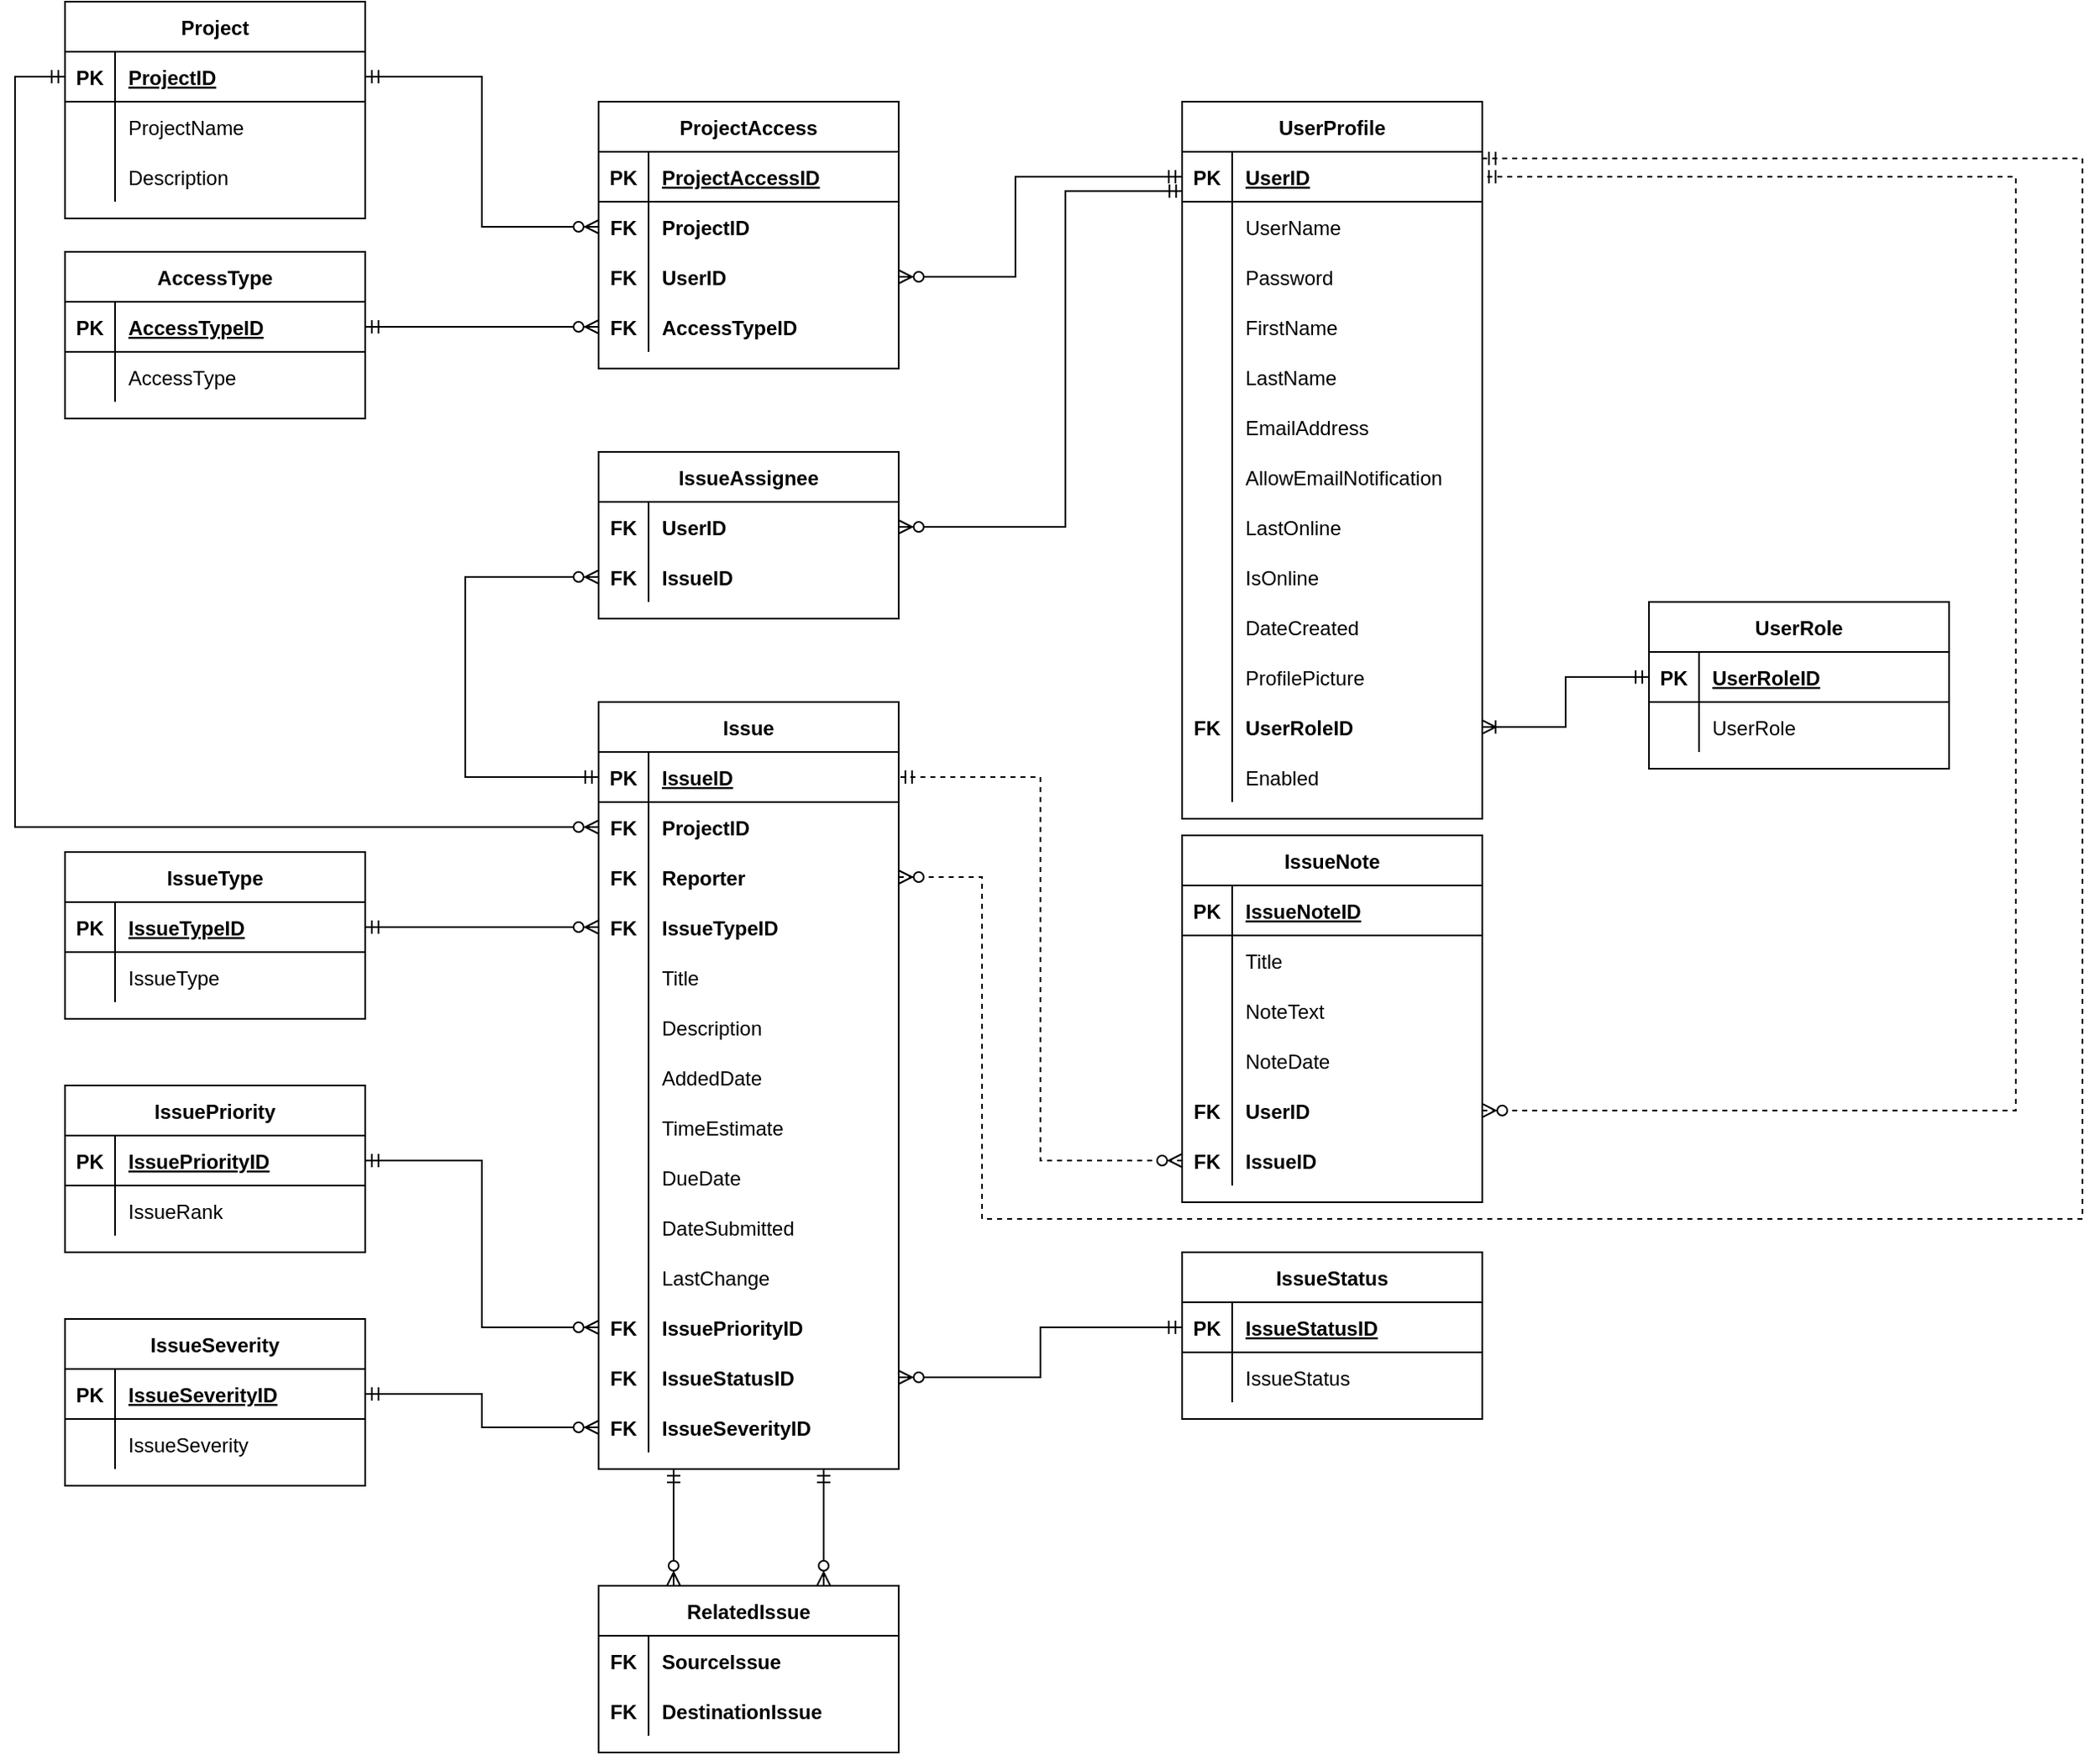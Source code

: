 <mxfile version="14.2.7" type="device"><diagram id="EEn7_UA5b_czd3U7n7TX" name="Page-1"><mxGraphModel dx="1287" dy="820" grid="1" gridSize="10" guides="1" tooltips="1" connect="1" arrows="1" fold="1" page="1" pageScale="1" pageWidth="827" pageHeight="1169" math="0" shadow="0"><root><mxCell id="0"/><mxCell id="1" parent="0"/><mxCell id="U8qrPTHyF1fJjjaUrVv9-1" value="Project" style="shape=table;startSize=30;container=1;collapsible=1;childLayout=tableLayout;fixedRows=1;rowLines=0;fontStyle=1;align=center;resizeLast=1;" parent="1" vertex="1"><mxGeometry x="-330" y="40" width="180" height="130" as="geometry"/></mxCell><mxCell id="U8qrPTHyF1fJjjaUrVv9-2" value="" style="shape=partialRectangle;collapsible=0;dropTarget=0;pointerEvents=0;fillColor=none;top=0;left=0;bottom=1;right=0;points=[[0,0.5],[1,0.5]];portConstraint=eastwest;" parent="U8qrPTHyF1fJjjaUrVv9-1" vertex="1"><mxGeometry y="30" width="180" height="30" as="geometry"/></mxCell><mxCell id="U8qrPTHyF1fJjjaUrVv9-3" value="PK" style="shape=partialRectangle;connectable=0;fillColor=none;top=0;left=0;bottom=0;right=0;fontStyle=1;overflow=hidden;" parent="U8qrPTHyF1fJjjaUrVv9-2" vertex="1"><mxGeometry width="30" height="30" as="geometry"/></mxCell><mxCell id="U8qrPTHyF1fJjjaUrVv9-4" value="ProjectID" style="shape=partialRectangle;connectable=0;fillColor=none;top=0;left=0;bottom=0;right=0;align=left;spacingLeft=6;fontStyle=5;overflow=hidden;" parent="U8qrPTHyF1fJjjaUrVv9-2" vertex="1"><mxGeometry x="30" width="150" height="30" as="geometry"/></mxCell><mxCell id="U8qrPTHyF1fJjjaUrVv9-5" value="" style="shape=partialRectangle;collapsible=0;dropTarget=0;pointerEvents=0;fillColor=none;top=0;left=0;bottom=0;right=0;points=[[0,0.5],[1,0.5]];portConstraint=eastwest;" parent="U8qrPTHyF1fJjjaUrVv9-1" vertex="1"><mxGeometry y="60" width="180" height="30" as="geometry"/></mxCell><mxCell id="U8qrPTHyF1fJjjaUrVv9-6" value="" style="shape=partialRectangle;connectable=0;fillColor=none;top=0;left=0;bottom=0;right=0;editable=1;overflow=hidden;" parent="U8qrPTHyF1fJjjaUrVv9-5" vertex="1"><mxGeometry width="30" height="30" as="geometry"/></mxCell><mxCell id="U8qrPTHyF1fJjjaUrVv9-7" value="ProjectName" style="shape=partialRectangle;connectable=0;fillColor=none;top=0;left=0;bottom=0;right=0;align=left;spacingLeft=6;overflow=hidden;" parent="U8qrPTHyF1fJjjaUrVv9-5" vertex="1"><mxGeometry x="30" width="150" height="30" as="geometry"/></mxCell><mxCell id="U8qrPTHyF1fJjjaUrVv9-8" value="" style="shape=partialRectangle;collapsible=0;dropTarget=0;pointerEvents=0;fillColor=none;top=0;left=0;bottom=0;right=0;points=[[0,0.5],[1,0.5]];portConstraint=eastwest;" parent="U8qrPTHyF1fJjjaUrVv9-1" vertex="1"><mxGeometry y="90" width="180" height="30" as="geometry"/></mxCell><mxCell id="U8qrPTHyF1fJjjaUrVv9-9" value="" style="shape=partialRectangle;connectable=0;fillColor=none;top=0;left=0;bottom=0;right=0;editable=1;overflow=hidden;" parent="U8qrPTHyF1fJjjaUrVv9-8" vertex="1"><mxGeometry width="30" height="30" as="geometry"/></mxCell><mxCell id="U8qrPTHyF1fJjjaUrVv9-10" value="Description" style="shape=partialRectangle;connectable=0;fillColor=none;top=0;left=0;bottom=0;right=0;align=left;spacingLeft=6;overflow=hidden;" parent="U8qrPTHyF1fJjjaUrVv9-8" vertex="1"><mxGeometry x="30" width="150" height="30" as="geometry"/></mxCell><mxCell id="U8qrPTHyF1fJjjaUrVv9-31" value="ProjectAccess" style="shape=table;startSize=30;container=1;collapsible=1;childLayout=tableLayout;fixedRows=1;rowLines=0;fontStyle=1;align=center;resizeLast=1;" parent="1" vertex="1"><mxGeometry x="-10" y="100" width="180" height="160" as="geometry"/></mxCell><mxCell id="U8qrPTHyF1fJjjaUrVv9-32" value="" style="shape=partialRectangle;collapsible=0;dropTarget=0;pointerEvents=0;fillColor=none;top=0;left=0;bottom=1;right=0;points=[[0,0.5],[1,0.5]];portConstraint=eastwest;" parent="U8qrPTHyF1fJjjaUrVv9-31" vertex="1"><mxGeometry y="30" width="180" height="30" as="geometry"/></mxCell><mxCell id="U8qrPTHyF1fJjjaUrVv9-33" value="PK" style="shape=partialRectangle;connectable=0;fillColor=none;top=0;left=0;bottom=0;right=0;fontStyle=1;overflow=hidden;" parent="U8qrPTHyF1fJjjaUrVv9-32" vertex="1"><mxGeometry width="30" height="30" as="geometry"/></mxCell><mxCell id="U8qrPTHyF1fJjjaUrVv9-34" value="ProjectAccessID" style="shape=partialRectangle;connectable=0;fillColor=none;top=0;left=0;bottom=0;right=0;align=left;spacingLeft=6;fontStyle=5;overflow=hidden;" parent="U8qrPTHyF1fJjjaUrVv9-32" vertex="1"><mxGeometry x="30" width="150" height="30" as="geometry"/></mxCell><mxCell id="U8qrPTHyF1fJjjaUrVv9-35" value="" style="shape=partialRectangle;collapsible=0;dropTarget=0;pointerEvents=0;fillColor=none;top=0;left=0;bottom=0;right=0;points=[[0,0.5],[1,0.5]];portConstraint=eastwest;" parent="U8qrPTHyF1fJjjaUrVv9-31" vertex="1"><mxGeometry y="60" width="180" height="30" as="geometry"/></mxCell><mxCell id="U8qrPTHyF1fJjjaUrVv9-36" value="FK" style="shape=partialRectangle;connectable=0;fillColor=none;top=0;left=0;bottom=0;right=0;editable=1;overflow=hidden;fontStyle=1" parent="U8qrPTHyF1fJjjaUrVv9-35" vertex="1"><mxGeometry width="30" height="30" as="geometry"/></mxCell><mxCell id="U8qrPTHyF1fJjjaUrVv9-37" value="ProjectID" style="shape=partialRectangle;connectable=0;fillColor=none;top=0;left=0;bottom=0;right=0;align=left;spacingLeft=6;overflow=hidden;fontStyle=1" parent="U8qrPTHyF1fJjjaUrVv9-35" vertex="1"><mxGeometry x="30" width="150" height="30" as="geometry"/></mxCell><mxCell id="U8qrPTHyF1fJjjaUrVv9-38" value="" style="shape=partialRectangle;collapsible=0;dropTarget=0;pointerEvents=0;fillColor=none;top=0;left=0;bottom=0;right=0;points=[[0,0.5],[1,0.5]];portConstraint=eastwest;" parent="U8qrPTHyF1fJjjaUrVv9-31" vertex="1"><mxGeometry y="90" width="180" height="30" as="geometry"/></mxCell><mxCell id="U8qrPTHyF1fJjjaUrVv9-39" value="FK" style="shape=partialRectangle;connectable=0;fillColor=none;top=0;left=0;bottom=0;right=0;editable=1;overflow=hidden;fontStyle=1" parent="U8qrPTHyF1fJjjaUrVv9-38" vertex="1"><mxGeometry width="30" height="30" as="geometry"/></mxCell><mxCell id="U8qrPTHyF1fJjjaUrVv9-40" value="UserID" style="shape=partialRectangle;connectable=0;fillColor=none;top=0;left=0;bottom=0;right=0;align=left;spacingLeft=6;overflow=hidden;fontStyle=1" parent="U8qrPTHyF1fJjjaUrVv9-38" vertex="1"><mxGeometry x="30" width="150" height="30" as="geometry"/></mxCell><mxCell id="OHiaVpku4xXdTDNq6cMT-23" value="" style="shape=partialRectangle;collapsible=0;dropTarget=0;pointerEvents=0;fillColor=none;top=0;left=0;bottom=0;right=0;points=[[0,0.5],[1,0.5]];portConstraint=eastwest;" vertex="1" parent="U8qrPTHyF1fJjjaUrVv9-31"><mxGeometry y="120" width="180" height="30" as="geometry"/></mxCell><mxCell id="OHiaVpku4xXdTDNq6cMT-24" value="FK" style="shape=partialRectangle;connectable=0;fillColor=none;top=0;left=0;bottom=0;right=0;editable=1;overflow=hidden;fontStyle=1" vertex="1" parent="OHiaVpku4xXdTDNq6cMT-23"><mxGeometry width="30" height="30" as="geometry"/></mxCell><mxCell id="OHiaVpku4xXdTDNq6cMT-25" value="AccessTypeID" style="shape=partialRectangle;connectable=0;fillColor=none;top=0;left=0;bottom=0;right=0;align=left;spacingLeft=6;overflow=hidden;fontStyle=1" vertex="1" parent="OHiaVpku4xXdTDNq6cMT-23"><mxGeometry x="30" width="150" height="30" as="geometry"/></mxCell><mxCell id="U8qrPTHyF1fJjjaUrVv9-58" value="UserProfile" style="shape=table;startSize=30;container=1;collapsible=1;childLayout=tableLayout;fixedRows=1;rowLines=0;fontStyle=1;align=center;resizeLast=1;" parent="1" vertex="1"><mxGeometry x="340" y="100" width="180" height="430" as="geometry"><mxRectangle x="340" y="70" width="60" height="30" as="alternateBounds"/></mxGeometry></mxCell><mxCell id="U8qrPTHyF1fJjjaUrVv9-59" value="" style="shape=partialRectangle;collapsible=0;dropTarget=0;pointerEvents=0;fillColor=none;top=0;left=0;bottom=1;right=0;points=[[0,0.5],[1,0.5]];portConstraint=eastwest;" parent="U8qrPTHyF1fJjjaUrVv9-58" vertex="1"><mxGeometry y="30" width="180" height="30" as="geometry"/></mxCell><mxCell id="U8qrPTHyF1fJjjaUrVv9-60" value="PK" style="shape=partialRectangle;connectable=0;fillColor=none;top=0;left=0;bottom=0;right=0;fontStyle=1;overflow=hidden;" parent="U8qrPTHyF1fJjjaUrVv9-59" vertex="1"><mxGeometry width="30" height="30" as="geometry"/></mxCell><mxCell id="U8qrPTHyF1fJjjaUrVv9-61" value="UserID" style="shape=partialRectangle;connectable=0;fillColor=none;top=0;left=0;bottom=0;right=0;align=left;spacingLeft=6;fontStyle=5;overflow=hidden;" parent="U8qrPTHyF1fJjjaUrVv9-59" vertex="1"><mxGeometry x="30" width="150" height="30" as="geometry"/></mxCell><mxCell id="U8qrPTHyF1fJjjaUrVv9-62" value="" style="shape=partialRectangle;collapsible=0;dropTarget=0;pointerEvents=0;fillColor=none;top=0;left=0;bottom=0;right=0;points=[[0,0.5],[1,0.5]];portConstraint=eastwest;" parent="U8qrPTHyF1fJjjaUrVv9-58" vertex="1"><mxGeometry y="60" width="180" height="30" as="geometry"/></mxCell><mxCell id="U8qrPTHyF1fJjjaUrVv9-63" value="" style="shape=partialRectangle;connectable=0;fillColor=none;top=0;left=0;bottom=0;right=0;editable=1;overflow=hidden;" parent="U8qrPTHyF1fJjjaUrVv9-62" vertex="1"><mxGeometry width="30" height="30" as="geometry"/></mxCell><mxCell id="U8qrPTHyF1fJjjaUrVv9-64" value="UserName" style="shape=partialRectangle;connectable=0;fillColor=none;top=0;left=0;bottom=0;right=0;align=left;spacingLeft=6;overflow=hidden;" parent="U8qrPTHyF1fJjjaUrVv9-62" vertex="1"><mxGeometry x="30" width="150" height="30" as="geometry"/></mxCell><mxCell id="U8qrPTHyF1fJjjaUrVv9-68" value="" style="shape=partialRectangle;collapsible=0;dropTarget=0;pointerEvents=0;fillColor=none;top=0;left=0;bottom=0;right=0;points=[[0,0.5],[1,0.5]];portConstraint=eastwest;" parent="U8qrPTHyF1fJjjaUrVv9-58" vertex="1"><mxGeometry y="90" width="180" height="30" as="geometry"/></mxCell><mxCell id="U8qrPTHyF1fJjjaUrVv9-69" value="" style="shape=partialRectangle;connectable=0;fillColor=none;top=0;left=0;bottom=0;right=0;editable=1;overflow=hidden;" parent="U8qrPTHyF1fJjjaUrVv9-68" vertex="1"><mxGeometry width="30" height="30" as="geometry"/></mxCell><mxCell id="U8qrPTHyF1fJjjaUrVv9-70" value="Password" style="shape=partialRectangle;connectable=0;fillColor=none;top=0;left=0;bottom=0;right=0;align=left;spacingLeft=6;overflow=hidden;" parent="U8qrPTHyF1fJjjaUrVv9-68" vertex="1"><mxGeometry x="30" width="150" height="30" as="geometry"/></mxCell><mxCell id="U8qrPTHyF1fJjjaUrVv9-65" value="" style="shape=partialRectangle;collapsible=0;dropTarget=0;pointerEvents=0;fillColor=none;top=0;left=0;bottom=0;right=0;points=[[0,0.5],[1,0.5]];portConstraint=eastwest;" parent="U8qrPTHyF1fJjjaUrVv9-58" vertex="1"><mxGeometry y="120" width="180" height="30" as="geometry"/></mxCell><mxCell id="U8qrPTHyF1fJjjaUrVv9-66" value="" style="shape=partialRectangle;connectable=0;fillColor=none;top=0;left=0;bottom=0;right=0;editable=1;overflow=hidden;" parent="U8qrPTHyF1fJjjaUrVv9-65" vertex="1"><mxGeometry width="30" height="30" as="geometry"/></mxCell><mxCell id="U8qrPTHyF1fJjjaUrVv9-67" value="FirstName" style="shape=partialRectangle;connectable=0;fillColor=none;top=0;left=0;bottom=0;right=0;align=left;spacingLeft=6;overflow=hidden;" parent="U8qrPTHyF1fJjjaUrVv9-65" vertex="1"><mxGeometry x="30" width="150" height="30" as="geometry"/></mxCell><mxCell id="U8qrPTHyF1fJjjaUrVv9-85" value="" style="shape=partialRectangle;collapsible=0;dropTarget=0;pointerEvents=0;fillColor=none;top=0;left=0;bottom=0;right=0;points=[[0,0.5],[1,0.5]];portConstraint=eastwest;" parent="U8qrPTHyF1fJjjaUrVv9-58" vertex="1"><mxGeometry y="150" width="180" height="30" as="geometry"/></mxCell><mxCell id="U8qrPTHyF1fJjjaUrVv9-86" value="" style="shape=partialRectangle;connectable=0;fillColor=none;top=0;left=0;bottom=0;right=0;editable=1;overflow=hidden;" parent="U8qrPTHyF1fJjjaUrVv9-85" vertex="1"><mxGeometry width="30" height="30" as="geometry"/></mxCell><mxCell id="U8qrPTHyF1fJjjaUrVv9-87" value="LastName" style="shape=partialRectangle;connectable=0;fillColor=none;top=0;left=0;bottom=0;right=0;align=left;spacingLeft=6;overflow=hidden;" parent="U8qrPTHyF1fJjjaUrVv9-85" vertex="1"><mxGeometry x="30" width="150" height="30" as="geometry"/></mxCell><mxCell id="U8qrPTHyF1fJjjaUrVv9-88" value="" style="shape=partialRectangle;collapsible=0;dropTarget=0;pointerEvents=0;fillColor=none;top=0;left=0;bottom=0;right=0;points=[[0,0.5],[1,0.5]];portConstraint=eastwest;" parent="U8qrPTHyF1fJjjaUrVv9-58" vertex="1"><mxGeometry y="180" width="180" height="30" as="geometry"/></mxCell><mxCell id="U8qrPTHyF1fJjjaUrVv9-89" value="" style="shape=partialRectangle;connectable=0;fillColor=none;top=0;left=0;bottom=0;right=0;editable=1;overflow=hidden;" parent="U8qrPTHyF1fJjjaUrVv9-88" vertex="1"><mxGeometry width="30" height="30" as="geometry"/></mxCell><mxCell id="U8qrPTHyF1fJjjaUrVv9-90" value="EmailAddress" style="shape=partialRectangle;connectable=0;fillColor=none;top=0;left=0;bottom=0;right=0;align=left;spacingLeft=6;overflow=hidden;" parent="U8qrPTHyF1fJjjaUrVv9-88" vertex="1"><mxGeometry x="30" width="150" height="30" as="geometry"/></mxCell><mxCell id="U8qrPTHyF1fJjjaUrVv9-91" value="" style="shape=partialRectangle;collapsible=0;dropTarget=0;pointerEvents=0;fillColor=none;top=0;left=0;bottom=0;right=0;points=[[0,0.5],[1,0.5]];portConstraint=eastwest;" parent="U8qrPTHyF1fJjjaUrVv9-58" vertex="1"><mxGeometry y="210" width="180" height="30" as="geometry"/></mxCell><mxCell id="U8qrPTHyF1fJjjaUrVv9-92" value="" style="shape=partialRectangle;connectable=0;fillColor=none;top=0;left=0;bottom=0;right=0;editable=1;overflow=hidden;" parent="U8qrPTHyF1fJjjaUrVv9-91" vertex="1"><mxGeometry width="30" height="30" as="geometry"/></mxCell><mxCell id="U8qrPTHyF1fJjjaUrVv9-93" value="AllowEmailNotification" style="shape=partialRectangle;connectable=0;fillColor=none;top=0;left=0;bottom=0;right=0;align=left;spacingLeft=6;overflow=hidden;" parent="U8qrPTHyF1fJjjaUrVv9-91" vertex="1"><mxGeometry x="30" width="150" height="30" as="geometry"/></mxCell><mxCell id="U8qrPTHyF1fJjjaUrVv9-94" value="" style="shape=partialRectangle;collapsible=0;dropTarget=0;pointerEvents=0;fillColor=none;top=0;left=0;bottom=0;right=0;points=[[0,0.5],[1,0.5]];portConstraint=eastwest;" parent="U8qrPTHyF1fJjjaUrVv9-58" vertex="1"><mxGeometry y="240" width="180" height="30" as="geometry"/></mxCell><mxCell id="U8qrPTHyF1fJjjaUrVv9-95" value="" style="shape=partialRectangle;connectable=0;fillColor=none;top=0;left=0;bottom=0;right=0;editable=1;overflow=hidden;" parent="U8qrPTHyF1fJjjaUrVv9-94" vertex="1"><mxGeometry width="30" height="30" as="geometry"/></mxCell><mxCell id="U8qrPTHyF1fJjjaUrVv9-96" value="LastOnline" style="shape=partialRectangle;connectable=0;fillColor=none;top=0;left=0;bottom=0;right=0;align=left;spacingLeft=6;overflow=hidden;" parent="U8qrPTHyF1fJjjaUrVv9-94" vertex="1"><mxGeometry x="30" width="150" height="30" as="geometry"/></mxCell><mxCell id="OHiaVpku4xXdTDNq6cMT-4" value="" style="shape=partialRectangle;collapsible=0;dropTarget=0;pointerEvents=0;fillColor=none;top=0;left=0;bottom=0;right=0;points=[[0,0.5],[1,0.5]];portConstraint=eastwest;" vertex="1" parent="U8qrPTHyF1fJjjaUrVv9-58"><mxGeometry y="270" width="180" height="30" as="geometry"/></mxCell><mxCell id="OHiaVpku4xXdTDNq6cMT-5" value="" style="shape=partialRectangle;connectable=0;fillColor=none;top=0;left=0;bottom=0;right=0;editable=1;overflow=hidden;" vertex="1" parent="OHiaVpku4xXdTDNq6cMT-4"><mxGeometry width="30" height="30" as="geometry"/></mxCell><mxCell id="OHiaVpku4xXdTDNq6cMT-6" value="IsOnline" style="shape=partialRectangle;connectable=0;fillColor=none;top=0;left=0;bottom=0;right=0;align=left;spacingLeft=6;overflow=hidden;" vertex="1" parent="OHiaVpku4xXdTDNq6cMT-4"><mxGeometry x="30" width="150" height="30" as="geometry"/></mxCell><mxCell id="U8qrPTHyF1fJjjaUrVv9-97" value="" style="shape=partialRectangle;collapsible=0;dropTarget=0;pointerEvents=0;fillColor=none;top=0;left=0;bottom=0;right=0;points=[[0,0.5],[1,0.5]];portConstraint=eastwest;" parent="U8qrPTHyF1fJjjaUrVv9-58" vertex="1"><mxGeometry y="300" width="180" height="30" as="geometry"/></mxCell><mxCell id="U8qrPTHyF1fJjjaUrVv9-98" value="" style="shape=partialRectangle;connectable=0;fillColor=none;top=0;left=0;bottom=0;right=0;editable=1;overflow=hidden;" parent="U8qrPTHyF1fJjjaUrVv9-97" vertex="1"><mxGeometry width="30" height="30" as="geometry"/></mxCell><mxCell id="U8qrPTHyF1fJjjaUrVv9-99" value="DateCreated" style="shape=partialRectangle;connectable=0;fillColor=none;top=0;left=0;bottom=0;right=0;align=left;spacingLeft=6;overflow=hidden;" parent="U8qrPTHyF1fJjjaUrVv9-97" vertex="1"><mxGeometry x="30" width="150" height="30" as="geometry"/></mxCell><mxCell id="U8qrPTHyF1fJjjaUrVv9-466" value="" style="shape=partialRectangle;collapsible=0;dropTarget=0;pointerEvents=0;fillColor=none;top=0;left=0;bottom=0;right=0;points=[[0,0.5],[1,0.5]];portConstraint=eastwest;" parent="U8qrPTHyF1fJjjaUrVv9-58" vertex="1"><mxGeometry y="330" width="180" height="30" as="geometry"/></mxCell><mxCell id="U8qrPTHyF1fJjjaUrVv9-467" value="" style="shape=partialRectangle;connectable=0;fillColor=none;top=0;left=0;bottom=0;right=0;editable=1;overflow=hidden;" parent="U8qrPTHyF1fJjjaUrVv9-466" vertex="1"><mxGeometry width="30" height="30" as="geometry"/></mxCell><mxCell id="U8qrPTHyF1fJjjaUrVv9-468" value="ProfilePicture" style="shape=partialRectangle;connectable=0;fillColor=none;top=0;left=0;bottom=0;right=0;align=left;spacingLeft=6;overflow=hidden;" parent="U8qrPTHyF1fJjjaUrVv9-466" vertex="1"><mxGeometry x="30" width="150" height="30" as="geometry"/></mxCell><mxCell id="U8qrPTHyF1fJjjaUrVv9-232" value="" style="shape=partialRectangle;collapsible=0;dropTarget=0;pointerEvents=0;fillColor=none;top=0;left=0;bottom=0;right=0;points=[[0,0.5],[1,0.5]];portConstraint=eastwest;" parent="U8qrPTHyF1fJjjaUrVv9-58" vertex="1"><mxGeometry y="360" width="180" height="30" as="geometry"/></mxCell><mxCell id="U8qrPTHyF1fJjjaUrVv9-233" value="FK" style="shape=partialRectangle;connectable=0;fillColor=none;top=0;left=0;bottom=0;right=0;editable=1;overflow=hidden;fontStyle=1" parent="U8qrPTHyF1fJjjaUrVv9-232" vertex="1"><mxGeometry width="30" height="30" as="geometry"/></mxCell><mxCell id="U8qrPTHyF1fJjjaUrVv9-234" value="UserRoleID" style="shape=partialRectangle;connectable=0;fillColor=none;top=0;left=0;bottom=0;right=0;align=left;spacingLeft=6;overflow=hidden;fontStyle=1" parent="U8qrPTHyF1fJjjaUrVv9-232" vertex="1"><mxGeometry x="30" width="150" height="30" as="geometry"/></mxCell><mxCell id="U8qrPTHyF1fJjjaUrVv9-284" value="" style="shape=partialRectangle;collapsible=0;dropTarget=0;pointerEvents=0;fillColor=none;top=0;left=0;bottom=0;right=0;points=[[0,0.5],[1,0.5]];portConstraint=eastwest;" parent="U8qrPTHyF1fJjjaUrVv9-58" vertex="1"><mxGeometry y="390" width="180" height="30" as="geometry"/></mxCell><mxCell id="U8qrPTHyF1fJjjaUrVv9-285" value="" style="shape=partialRectangle;connectable=0;fillColor=none;top=0;left=0;bottom=0;right=0;editable=1;overflow=hidden;fontStyle=0" parent="U8qrPTHyF1fJjjaUrVv9-284" vertex="1"><mxGeometry width="30" height="30" as="geometry"/></mxCell><mxCell id="U8qrPTHyF1fJjjaUrVv9-286" value="Enabled" style="shape=partialRectangle;connectable=0;fillColor=none;top=0;left=0;bottom=0;right=0;align=left;spacingLeft=6;overflow=hidden;fontStyle=0" parent="U8qrPTHyF1fJjjaUrVv9-284" vertex="1"><mxGeometry x="30" width="150" height="30" as="geometry"/></mxCell><mxCell id="U8qrPTHyF1fJjjaUrVv9-100" value="IssueNote" style="shape=table;startSize=30;container=1;collapsible=1;childLayout=tableLayout;fixedRows=1;rowLines=0;fontStyle=1;align=center;resizeLast=1;" parent="1" vertex="1"><mxGeometry x="340" y="540" width="180" height="220" as="geometry"/></mxCell><mxCell id="U8qrPTHyF1fJjjaUrVv9-101" value="" style="shape=partialRectangle;collapsible=0;dropTarget=0;pointerEvents=0;fillColor=none;top=0;left=0;bottom=1;right=0;points=[[0,0.5],[1,0.5]];portConstraint=eastwest;" parent="U8qrPTHyF1fJjjaUrVv9-100" vertex="1"><mxGeometry y="30" width="180" height="30" as="geometry"/></mxCell><mxCell id="U8qrPTHyF1fJjjaUrVv9-102" value="PK" style="shape=partialRectangle;connectable=0;fillColor=none;top=0;left=0;bottom=0;right=0;fontStyle=1;overflow=hidden;" parent="U8qrPTHyF1fJjjaUrVv9-101" vertex="1"><mxGeometry width="30" height="30" as="geometry"/></mxCell><mxCell id="U8qrPTHyF1fJjjaUrVv9-103" value="IssueNoteID" style="shape=partialRectangle;connectable=0;fillColor=none;top=0;left=0;bottom=0;right=0;align=left;spacingLeft=6;fontStyle=5;overflow=hidden;" parent="U8qrPTHyF1fJjjaUrVv9-101" vertex="1"><mxGeometry x="30" width="150" height="30" as="geometry"/></mxCell><mxCell id="U8qrPTHyF1fJjjaUrVv9-104" value="" style="shape=partialRectangle;collapsible=0;dropTarget=0;pointerEvents=0;fillColor=none;top=0;left=0;bottom=0;right=0;points=[[0,0.5],[1,0.5]];portConstraint=eastwest;" parent="U8qrPTHyF1fJjjaUrVv9-100" vertex="1"><mxGeometry y="60" width="180" height="30" as="geometry"/></mxCell><mxCell id="U8qrPTHyF1fJjjaUrVv9-105" value="" style="shape=partialRectangle;connectable=0;fillColor=none;top=0;left=0;bottom=0;right=0;editable=1;overflow=hidden;" parent="U8qrPTHyF1fJjjaUrVv9-104" vertex="1"><mxGeometry width="30" height="30" as="geometry"/></mxCell><mxCell id="U8qrPTHyF1fJjjaUrVv9-106" value="Title" style="shape=partialRectangle;connectable=0;fillColor=none;top=0;left=0;bottom=0;right=0;align=left;spacingLeft=6;overflow=hidden;" parent="U8qrPTHyF1fJjjaUrVv9-104" vertex="1"><mxGeometry x="30" width="150" height="30" as="geometry"/></mxCell><mxCell id="U8qrPTHyF1fJjjaUrVv9-431" value="" style="shape=partialRectangle;collapsible=0;dropTarget=0;pointerEvents=0;fillColor=none;top=0;left=0;bottom=0;right=0;points=[[0,0.5],[1,0.5]];portConstraint=eastwest;" parent="U8qrPTHyF1fJjjaUrVv9-100" vertex="1"><mxGeometry y="90" width="180" height="30" as="geometry"/></mxCell><mxCell id="U8qrPTHyF1fJjjaUrVv9-432" value="" style="shape=partialRectangle;connectable=0;fillColor=none;top=0;left=0;bottom=0;right=0;editable=1;overflow=hidden;" parent="U8qrPTHyF1fJjjaUrVv9-431" vertex="1"><mxGeometry width="30" height="30" as="geometry"/></mxCell><mxCell id="U8qrPTHyF1fJjjaUrVv9-433" value="NoteText" style="shape=partialRectangle;connectable=0;fillColor=none;top=0;left=0;bottom=0;right=0;align=left;spacingLeft=6;overflow=hidden;" parent="U8qrPTHyF1fJjjaUrVv9-431" vertex="1"><mxGeometry x="30" width="150" height="30" as="geometry"/></mxCell><mxCell id="U8qrPTHyF1fJjjaUrVv9-107" value="" style="shape=partialRectangle;collapsible=0;dropTarget=0;pointerEvents=0;fillColor=none;top=0;left=0;bottom=0;right=0;points=[[0,0.5],[1,0.5]];portConstraint=eastwest;" parent="U8qrPTHyF1fJjjaUrVv9-100" vertex="1"><mxGeometry y="120" width="180" height="30" as="geometry"/></mxCell><mxCell id="U8qrPTHyF1fJjjaUrVv9-108" value="" style="shape=partialRectangle;connectable=0;fillColor=none;top=0;left=0;bottom=0;right=0;editable=1;overflow=hidden;" parent="U8qrPTHyF1fJjjaUrVv9-107" vertex="1"><mxGeometry width="30" height="30" as="geometry"/></mxCell><mxCell id="U8qrPTHyF1fJjjaUrVv9-109" value="NoteDate" style="shape=partialRectangle;connectable=0;fillColor=none;top=0;left=0;bottom=0;right=0;align=left;spacingLeft=6;overflow=hidden;" parent="U8qrPTHyF1fJjjaUrVv9-107" vertex="1"><mxGeometry x="30" width="150" height="30" as="geometry"/></mxCell><mxCell id="U8qrPTHyF1fJjjaUrVv9-110" value="" style="shape=partialRectangle;collapsible=0;dropTarget=0;pointerEvents=0;fillColor=none;top=0;left=0;bottom=0;right=0;points=[[0,0.5],[1,0.5]];portConstraint=eastwest;" parent="U8qrPTHyF1fJjjaUrVv9-100" vertex="1"><mxGeometry y="150" width="180" height="30" as="geometry"/></mxCell><mxCell id="U8qrPTHyF1fJjjaUrVv9-111" value="FK" style="shape=partialRectangle;connectable=0;fillColor=none;top=0;left=0;bottom=0;right=0;editable=1;overflow=hidden;fontStyle=1" parent="U8qrPTHyF1fJjjaUrVv9-110" vertex="1"><mxGeometry width="30" height="30" as="geometry"/></mxCell><mxCell id="U8qrPTHyF1fJjjaUrVv9-112" value="UserID" style="shape=partialRectangle;connectable=0;fillColor=none;top=0;left=0;bottom=0;right=0;align=left;spacingLeft=6;overflow=hidden;fontStyle=1" parent="U8qrPTHyF1fJjjaUrVv9-110" vertex="1"><mxGeometry x="30" width="150" height="30" as="geometry"/></mxCell><mxCell id="U8qrPTHyF1fJjjaUrVv9-113" value="" style="shape=partialRectangle;collapsible=0;dropTarget=0;pointerEvents=0;fillColor=none;top=0;left=0;bottom=0;right=0;points=[[0,0.5],[1,0.5]];portConstraint=eastwest;" parent="U8qrPTHyF1fJjjaUrVv9-100" vertex="1"><mxGeometry y="180" width="180" height="30" as="geometry"/></mxCell><mxCell id="U8qrPTHyF1fJjjaUrVv9-114" value="FK" style="shape=partialRectangle;connectable=0;fillColor=none;top=0;left=0;bottom=0;right=0;editable=1;overflow=hidden;fontStyle=1" parent="U8qrPTHyF1fJjjaUrVv9-113" vertex="1"><mxGeometry width="30" height="30" as="geometry"/></mxCell><mxCell id="U8qrPTHyF1fJjjaUrVv9-115" value="IssueID" style="shape=partialRectangle;connectable=0;fillColor=none;top=0;left=0;bottom=0;right=0;align=left;spacingLeft=6;overflow=hidden;fontStyle=1" parent="U8qrPTHyF1fJjjaUrVv9-113" vertex="1"><mxGeometry x="30" width="150" height="30" as="geometry"/></mxCell><mxCell id="U8qrPTHyF1fJjjaUrVv9-116" value="Issue" style="shape=table;startSize=30;container=1;collapsible=1;childLayout=tableLayout;fixedRows=1;rowLines=0;fontStyle=1;align=center;resizeLast=1;" parent="1" vertex="1"><mxGeometry x="-10" y="460" width="180" height="460" as="geometry"/></mxCell><mxCell id="U8qrPTHyF1fJjjaUrVv9-117" value="" style="shape=partialRectangle;collapsible=0;dropTarget=0;pointerEvents=0;fillColor=none;top=0;left=0;bottom=1;right=0;points=[[0,0.5],[1,0.5]];portConstraint=eastwest;" parent="U8qrPTHyF1fJjjaUrVv9-116" vertex="1"><mxGeometry y="30" width="180" height="30" as="geometry"/></mxCell><mxCell id="U8qrPTHyF1fJjjaUrVv9-118" value="PK" style="shape=partialRectangle;connectable=0;fillColor=none;top=0;left=0;bottom=0;right=0;fontStyle=1;overflow=hidden;" parent="U8qrPTHyF1fJjjaUrVv9-117" vertex="1"><mxGeometry width="30" height="30" as="geometry"/></mxCell><mxCell id="U8qrPTHyF1fJjjaUrVv9-119" value="IssueID" style="shape=partialRectangle;connectable=0;fillColor=none;top=0;left=0;bottom=0;right=0;align=left;spacingLeft=6;fontStyle=5;overflow=hidden;" parent="U8qrPTHyF1fJjjaUrVv9-117" vertex="1"><mxGeometry x="30" width="150" height="30" as="geometry"/></mxCell><mxCell id="U8qrPTHyF1fJjjaUrVv9-138" value="" style="shape=partialRectangle;collapsible=0;dropTarget=0;pointerEvents=0;fillColor=none;top=0;left=0;bottom=0;right=0;points=[[0,0.5],[1,0.5]];portConstraint=eastwest;fontStyle=1" parent="U8qrPTHyF1fJjjaUrVv9-116" vertex="1"><mxGeometry y="60" width="180" height="30" as="geometry"/></mxCell><mxCell id="U8qrPTHyF1fJjjaUrVv9-139" value="FK" style="shape=partialRectangle;connectable=0;fillColor=none;top=0;left=0;bottom=0;right=0;editable=1;overflow=hidden;fontStyle=1" parent="U8qrPTHyF1fJjjaUrVv9-138" vertex="1"><mxGeometry width="30" height="30" as="geometry"/></mxCell><mxCell id="U8qrPTHyF1fJjjaUrVv9-140" value="ProjectID" style="shape=partialRectangle;connectable=0;fillColor=none;top=0;left=0;bottom=0;right=0;align=left;spacingLeft=6;overflow=hidden;fontStyle=1" parent="U8qrPTHyF1fJjjaUrVv9-138" vertex="1"><mxGeometry x="30" width="150" height="30" as="geometry"/></mxCell><mxCell id="U8qrPTHyF1fJjjaUrVv9-123" value="" style="shape=partialRectangle;collapsible=0;dropTarget=0;pointerEvents=0;fillColor=none;top=0;left=0;bottom=0;right=0;points=[[0,0.5],[1,0.5]];portConstraint=eastwest;" parent="U8qrPTHyF1fJjjaUrVv9-116" vertex="1"><mxGeometry y="90" width="180" height="30" as="geometry"/></mxCell><mxCell id="U8qrPTHyF1fJjjaUrVv9-124" value="FK" style="shape=partialRectangle;connectable=0;fillColor=none;top=0;left=0;bottom=0;right=0;editable=1;overflow=hidden;fontStyle=1" parent="U8qrPTHyF1fJjjaUrVv9-123" vertex="1"><mxGeometry width="30" height="30" as="geometry"/></mxCell><mxCell id="U8qrPTHyF1fJjjaUrVv9-125" value="Reporter" style="shape=partialRectangle;connectable=0;fillColor=none;top=0;left=0;bottom=0;right=0;align=left;spacingLeft=6;overflow=hidden;fontStyle=1" parent="U8qrPTHyF1fJjjaUrVv9-123" vertex="1"><mxGeometry x="30" width="150" height="30" as="geometry"/></mxCell><mxCell id="U8qrPTHyF1fJjjaUrVv9-132" value="" style="shape=partialRectangle;collapsible=0;dropTarget=0;pointerEvents=0;fillColor=none;top=0;left=0;bottom=0;right=0;points=[[0,0.5],[1,0.5]];portConstraint=eastwest;" parent="U8qrPTHyF1fJjjaUrVv9-116" vertex="1"><mxGeometry y="120" width="180" height="30" as="geometry"/></mxCell><mxCell id="U8qrPTHyF1fJjjaUrVv9-133" value="FK" style="shape=partialRectangle;connectable=0;fillColor=none;top=0;left=0;bottom=0;right=0;editable=1;overflow=hidden;fontStyle=1" parent="U8qrPTHyF1fJjjaUrVv9-132" vertex="1"><mxGeometry width="30" height="30" as="geometry"/></mxCell><mxCell id="U8qrPTHyF1fJjjaUrVv9-134" value="IssueTypeID" style="shape=partialRectangle;connectable=0;fillColor=none;top=0;left=0;bottom=0;right=0;align=left;spacingLeft=6;overflow=hidden;fontStyle=1" parent="U8qrPTHyF1fJjjaUrVv9-132" vertex="1"><mxGeometry x="30" width="150" height="30" as="geometry"/></mxCell><mxCell id="U8qrPTHyF1fJjjaUrVv9-120" value="" style="shape=partialRectangle;collapsible=0;dropTarget=0;pointerEvents=0;fillColor=none;top=0;left=0;bottom=0;right=0;points=[[0,0.5],[1,0.5]];portConstraint=eastwest;" parent="U8qrPTHyF1fJjjaUrVv9-116" vertex="1"><mxGeometry y="150" width="180" height="30" as="geometry"/></mxCell><mxCell id="U8qrPTHyF1fJjjaUrVv9-121" value="" style="shape=partialRectangle;connectable=0;fillColor=none;top=0;left=0;bottom=0;right=0;editable=1;overflow=hidden;" parent="U8qrPTHyF1fJjjaUrVv9-120" vertex="1"><mxGeometry width="30" height="30" as="geometry"/></mxCell><mxCell id="U8qrPTHyF1fJjjaUrVv9-122" value="Title" style="shape=partialRectangle;connectable=0;fillColor=none;top=0;left=0;bottom=0;right=0;align=left;spacingLeft=6;overflow=hidden;" parent="U8qrPTHyF1fJjjaUrVv9-120" vertex="1"><mxGeometry x="30" width="150" height="30" as="geometry"/></mxCell><mxCell id="U8qrPTHyF1fJjjaUrVv9-129" value="" style="shape=partialRectangle;collapsible=0;dropTarget=0;pointerEvents=0;fillColor=none;top=0;left=0;bottom=0;right=0;points=[[0,0.5],[1,0.5]];portConstraint=eastwest;" parent="U8qrPTHyF1fJjjaUrVv9-116" vertex="1"><mxGeometry y="180" width="180" height="30" as="geometry"/></mxCell><mxCell id="U8qrPTHyF1fJjjaUrVv9-130" value="" style="shape=partialRectangle;connectable=0;fillColor=none;top=0;left=0;bottom=0;right=0;editable=1;overflow=hidden;" parent="U8qrPTHyF1fJjjaUrVv9-129" vertex="1"><mxGeometry width="30" height="30" as="geometry"/></mxCell><mxCell id="U8qrPTHyF1fJjjaUrVv9-131" value="Description" style="shape=partialRectangle;connectable=0;fillColor=none;top=0;left=0;bottom=0;right=0;align=left;spacingLeft=6;overflow=hidden;" parent="U8qrPTHyF1fJjjaUrVv9-129" vertex="1"><mxGeometry x="30" width="150" height="30" as="geometry"/></mxCell><mxCell id="U8qrPTHyF1fJjjaUrVv9-147" value="" style="shape=partialRectangle;collapsible=0;dropTarget=0;pointerEvents=0;fillColor=none;top=0;left=0;bottom=0;right=0;points=[[0,0.5],[1,0.5]];portConstraint=eastwest;" parent="U8qrPTHyF1fJjjaUrVv9-116" vertex="1"><mxGeometry y="210" width="180" height="30" as="geometry"/></mxCell><mxCell id="U8qrPTHyF1fJjjaUrVv9-148" value="" style="shape=partialRectangle;connectable=0;fillColor=none;top=0;left=0;bottom=0;right=0;editable=1;overflow=hidden;" parent="U8qrPTHyF1fJjjaUrVv9-147" vertex="1"><mxGeometry width="30" height="30" as="geometry"/></mxCell><mxCell id="U8qrPTHyF1fJjjaUrVv9-149" value="AddedDate" style="shape=partialRectangle;connectable=0;fillColor=none;top=0;left=0;bottom=0;right=0;align=left;spacingLeft=6;overflow=hidden;" parent="U8qrPTHyF1fJjjaUrVv9-147" vertex="1"><mxGeometry x="30" width="150" height="30" as="geometry"/></mxCell><mxCell id="U8qrPTHyF1fJjjaUrVv9-150" value="" style="shape=partialRectangle;collapsible=0;dropTarget=0;pointerEvents=0;fillColor=none;top=0;left=0;bottom=0;right=0;points=[[0,0.5],[1,0.5]];portConstraint=eastwest;" parent="U8qrPTHyF1fJjjaUrVv9-116" vertex="1"><mxGeometry y="240" width="180" height="30" as="geometry"/></mxCell><mxCell id="U8qrPTHyF1fJjjaUrVv9-151" value="" style="shape=partialRectangle;connectable=0;fillColor=none;top=0;left=0;bottom=0;right=0;editable=1;overflow=hidden;" parent="U8qrPTHyF1fJjjaUrVv9-150" vertex="1"><mxGeometry width="30" height="30" as="geometry"/></mxCell><mxCell id="U8qrPTHyF1fJjjaUrVv9-152" value="TimeEstimate" style="shape=partialRectangle;connectable=0;fillColor=none;top=0;left=0;bottom=0;right=0;align=left;spacingLeft=6;overflow=hidden;" parent="U8qrPTHyF1fJjjaUrVv9-150" vertex="1"><mxGeometry x="30" width="150" height="30" as="geometry"/></mxCell><mxCell id="U8qrPTHyF1fJjjaUrVv9-144" value="" style="shape=partialRectangle;collapsible=0;dropTarget=0;pointerEvents=0;fillColor=none;top=0;left=0;bottom=0;right=0;points=[[0,0.5],[1,0.5]];portConstraint=eastwest;" parent="U8qrPTHyF1fJjjaUrVv9-116" vertex="1"><mxGeometry y="270" width="180" height="30" as="geometry"/></mxCell><mxCell id="U8qrPTHyF1fJjjaUrVv9-145" value="" style="shape=partialRectangle;connectable=0;fillColor=none;top=0;left=0;bottom=0;right=0;editable=1;overflow=hidden;" parent="U8qrPTHyF1fJjjaUrVv9-144" vertex="1"><mxGeometry width="30" height="30" as="geometry"/></mxCell><mxCell id="U8qrPTHyF1fJjjaUrVv9-146" value="DueDate" style="shape=partialRectangle;connectable=0;fillColor=none;top=0;left=0;bottom=0;right=0;align=left;spacingLeft=6;overflow=hidden;" parent="U8qrPTHyF1fJjjaUrVv9-144" vertex="1"><mxGeometry x="30" width="150" height="30" as="geometry"/></mxCell><mxCell id="U8qrPTHyF1fJjjaUrVv9-153" value="" style="shape=partialRectangle;collapsible=0;dropTarget=0;pointerEvents=0;fillColor=none;top=0;left=0;bottom=0;right=0;points=[[0,0.5],[1,0.5]];portConstraint=eastwest;" parent="U8qrPTHyF1fJjjaUrVv9-116" vertex="1"><mxGeometry y="300" width="180" height="30" as="geometry"/></mxCell><mxCell id="U8qrPTHyF1fJjjaUrVv9-154" value="" style="shape=partialRectangle;connectable=0;fillColor=none;top=0;left=0;bottom=0;right=0;editable=1;overflow=hidden;" parent="U8qrPTHyF1fJjjaUrVv9-153" vertex="1"><mxGeometry width="30" height="30" as="geometry"/></mxCell><mxCell id="U8qrPTHyF1fJjjaUrVv9-155" value="DateSubmitted" style="shape=partialRectangle;connectable=0;fillColor=none;top=0;left=0;bottom=0;right=0;align=left;spacingLeft=6;overflow=hidden;" parent="U8qrPTHyF1fJjjaUrVv9-153" vertex="1"><mxGeometry x="30" width="150" height="30" as="geometry"/></mxCell><mxCell id="OHiaVpku4xXdTDNq6cMT-1" value="" style="shape=partialRectangle;collapsible=0;dropTarget=0;pointerEvents=0;fillColor=none;top=0;left=0;bottom=0;right=0;points=[[0,0.5],[1,0.5]];portConstraint=eastwest;" vertex="1" parent="U8qrPTHyF1fJjjaUrVv9-116"><mxGeometry y="330" width="180" height="30" as="geometry"/></mxCell><mxCell id="OHiaVpku4xXdTDNq6cMT-2" value="" style="shape=partialRectangle;connectable=0;fillColor=none;top=0;left=0;bottom=0;right=0;editable=1;overflow=hidden;" vertex="1" parent="OHiaVpku4xXdTDNq6cMT-1"><mxGeometry width="30" height="30" as="geometry"/></mxCell><mxCell id="OHiaVpku4xXdTDNq6cMT-3" value="LastChange" style="shape=partialRectangle;connectable=0;fillColor=none;top=0;left=0;bottom=0;right=0;align=left;spacingLeft=6;overflow=hidden;" vertex="1" parent="OHiaVpku4xXdTDNq6cMT-1"><mxGeometry x="30" width="150" height="30" as="geometry"/></mxCell><mxCell id="U8qrPTHyF1fJjjaUrVv9-135" value="" style="shape=partialRectangle;collapsible=0;dropTarget=0;pointerEvents=0;fillColor=none;top=0;left=0;bottom=0;right=0;points=[[0,0.5],[1,0.5]];portConstraint=eastwest;" parent="U8qrPTHyF1fJjjaUrVv9-116" vertex="1"><mxGeometry y="360" width="180" height="30" as="geometry"/></mxCell><mxCell id="U8qrPTHyF1fJjjaUrVv9-136" value="FK" style="shape=partialRectangle;connectable=0;fillColor=none;top=0;left=0;bottom=0;right=0;editable=1;overflow=hidden;fontStyle=1" parent="U8qrPTHyF1fJjjaUrVv9-135" vertex="1"><mxGeometry width="30" height="30" as="geometry"/></mxCell><mxCell id="U8qrPTHyF1fJjjaUrVv9-137" value="IssuePriorityID" style="shape=partialRectangle;connectable=0;fillColor=none;top=0;left=0;bottom=0;right=0;align=left;spacingLeft=6;overflow=hidden;fontStyle=1" parent="U8qrPTHyF1fJjjaUrVv9-135" vertex="1"><mxGeometry x="30" width="150" height="30" as="geometry"/></mxCell><mxCell id="U8qrPTHyF1fJjjaUrVv9-156" value="" style="shape=partialRectangle;collapsible=0;dropTarget=0;pointerEvents=0;fillColor=none;top=0;left=0;bottom=0;right=0;points=[[0,0.5],[1,0.5]];portConstraint=eastwest;" parent="U8qrPTHyF1fJjjaUrVv9-116" vertex="1"><mxGeometry y="390" width="180" height="30" as="geometry"/></mxCell><mxCell id="U8qrPTHyF1fJjjaUrVv9-157" value="FK" style="shape=partialRectangle;connectable=0;fillColor=none;top=0;left=0;bottom=0;right=0;editable=1;overflow=hidden;fontStyle=1" parent="U8qrPTHyF1fJjjaUrVv9-156" vertex="1"><mxGeometry width="30" height="30" as="geometry"/></mxCell><mxCell id="U8qrPTHyF1fJjjaUrVv9-158" value="IssueStatusID" style="shape=partialRectangle;connectable=0;fillColor=none;top=0;left=0;bottom=0;right=0;align=left;spacingLeft=6;overflow=hidden;fontStyle=1" parent="U8qrPTHyF1fJjjaUrVv9-156" vertex="1"><mxGeometry x="30" width="150" height="30" as="geometry"/></mxCell><mxCell id="U8qrPTHyF1fJjjaUrVv9-159" value="" style="shape=partialRectangle;collapsible=0;dropTarget=0;pointerEvents=0;fillColor=none;top=0;left=0;bottom=0;right=0;points=[[0,0.5],[1,0.5]];portConstraint=eastwest;" parent="U8qrPTHyF1fJjjaUrVv9-116" vertex="1"><mxGeometry y="420" width="180" height="30" as="geometry"/></mxCell><mxCell id="U8qrPTHyF1fJjjaUrVv9-160" value="FK" style="shape=partialRectangle;connectable=0;fillColor=none;top=0;left=0;bottom=0;right=0;editable=1;overflow=hidden;fontStyle=1" parent="U8qrPTHyF1fJjjaUrVv9-159" vertex="1"><mxGeometry width="30" height="30" as="geometry"/></mxCell><mxCell id="U8qrPTHyF1fJjjaUrVv9-161" value="IssueSeverityID" style="shape=partialRectangle;connectable=0;fillColor=none;top=0;left=0;bottom=0;right=0;align=left;spacingLeft=6;overflow=hidden;fontStyle=1" parent="U8qrPTHyF1fJjjaUrVv9-159" vertex="1"><mxGeometry x="30" width="150" height="30" as="geometry"/></mxCell><mxCell id="U8qrPTHyF1fJjjaUrVv9-166" value="IssueType" style="shape=table;startSize=30;container=1;collapsible=1;childLayout=tableLayout;fixedRows=1;rowLines=0;fontStyle=1;align=center;resizeLast=1;" parent="1" vertex="1"><mxGeometry x="-330" y="550" width="180" height="100" as="geometry"/></mxCell><mxCell id="U8qrPTHyF1fJjjaUrVv9-167" value="" style="shape=partialRectangle;collapsible=0;dropTarget=0;pointerEvents=0;fillColor=none;top=0;left=0;bottom=1;right=0;points=[[0,0.5],[1,0.5]];portConstraint=eastwest;" parent="U8qrPTHyF1fJjjaUrVv9-166" vertex="1"><mxGeometry y="30" width="180" height="30" as="geometry"/></mxCell><mxCell id="U8qrPTHyF1fJjjaUrVv9-168" value="PK" style="shape=partialRectangle;connectable=0;fillColor=none;top=0;left=0;bottom=0;right=0;fontStyle=1;overflow=hidden;" parent="U8qrPTHyF1fJjjaUrVv9-167" vertex="1"><mxGeometry width="30" height="30" as="geometry"/></mxCell><mxCell id="U8qrPTHyF1fJjjaUrVv9-169" value="IssueTypeID" style="shape=partialRectangle;connectable=0;fillColor=none;top=0;left=0;bottom=0;right=0;align=left;spacingLeft=6;fontStyle=5;overflow=hidden;" parent="U8qrPTHyF1fJjjaUrVv9-167" vertex="1"><mxGeometry x="30" width="150" height="30" as="geometry"/></mxCell><mxCell id="U8qrPTHyF1fJjjaUrVv9-170" value="" style="shape=partialRectangle;collapsible=0;dropTarget=0;pointerEvents=0;fillColor=none;top=0;left=0;bottom=0;right=0;points=[[0,0.5],[1,0.5]];portConstraint=eastwest;" parent="U8qrPTHyF1fJjjaUrVv9-166" vertex="1"><mxGeometry y="60" width="180" height="30" as="geometry"/></mxCell><mxCell id="U8qrPTHyF1fJjjaUrVv9-171" value="" style="shape=partialRectangle;connectable=0;fillColor=none;top=0;left=0;bottom=0;right=0;editable=1;overflow=hidden;" parent="U8qrPTHyF1fJjjaUrVv9-170" vertex="1"><mxGeometry width="30" height="30" as="geometry"/></mxCell><mxCell id="U8qrPTHyF1fJjjaUrVv9-172" value="IssueType" style="shape=partialRectangle;connectable=0;fillColor=none;top=0;left=0;bottom=0;right=0;align=left;spacingLeft=6;overflow=hidden;" parent="U8qrPTHyF1fJjjaUrVv9-170" vertex="1"><mxGeometry x="30" width="150" height="30" as="geometry"/></mxCell><mxCell id="U8qrPTHyF1fJjjaUrVv9-179" value="IssuePriority" style="shape=table;startSize=30;container=1;collapsible=1;childLayout=tableLayout;fixedRows=1;rowLines=0;fontStyle=1;align=center;resizeLast=1;" parent="1" vertex="1"><mxGeometry x="-330" y="690" width="180" height="100" as="geometry"/></mxCell><mxCell id="U8qrPTHyF1fJjjaUrVv9-180" value="" style="shape=partialRectangle;collapsible=0;dropTarget=0;pointerEvents=0;fillColor=none;top=0;left=0;bottom=1;right=0;points=[[0,0.5],[1,0.5]];portConstraint=eastwest;" parent="U8qrPTHyF1fJjjaUrVv9-179" vertex="1"><mxGeometry y="30" width="180" height="30" as="geometry"/></mxCell><mxCell id="U8qrPTHyF1fJjjaUrVv9-181" value="PK" style="shape=partialRectangle;connectable=0;fillColor=none;top=0;left=0;bottom=0;right=0;fontStyle=1;overflow=hidden;" parent="U8qrPTHyF1fJjjaUrVv9-180" vertex="1"><mxGeometry width="30" height="30" as="geometry"/></mxCell><mxCell id="U8qrPTHyF1fJjjaUrVv9-182" value="IssuePriorityID" style="shape=partialRectangle;connectable=0;fillColor=none;top=0;left=0;bottom=0;right=0;align=left;spacingLeft=6;fontStyle=5;overflow=hidden;" parent="U8qrPTHyF1fJjjaUrVv9-180" vertex="1"><mxGeometry x="30" width="150" height="30" as="geometry"/></mxCell><mxCell id="U8qrPTHyF1fJjjaUrVv9-183" value="" style="shape=partialRectangle;collapsible=0;dropTarget=0;pointerEvents=0;fillColor=none;top=0;left=0;bottom=0;right=0;points=[[0,0.5],[1,0.5]];portConstraint=eastwest;" parent="U8qrPTHyF1fJjjaUrVv9-179" vertex="1"><mxGeometry y="60" width="180" height="30" as="geometry"/></mxCell><mxCell id="U8qrPTHyF1fJjjaUrVv9-184" value="" style="shape=partialRectangle;connectable=0;fillColor=none;top=0;left=0;bottom=0;right=0;editable=1;overflow=hidden;" parent="U8qrPTHyF1fJjjaUrVv9-183" vertex="1"><mxGeometry width="30" height="30" as="geometry"/></mxCell><mxCell id="U8qrPTHyF1fJjjaUrVv9-185" value="IssueRank" style="shape=partialRectangle;connectable=0;fillColor=none;top=0;left=0;bottom=0;right=0;align=left;spacingLeft=6;overflow=hidden;" parent="U8qrPTHyF1fJjjaUrVv9-183" vertex="1"><mxGeometry x="30" width="150" height="30" as="geometry"/></mxCell><mxCell id="U8qrPTHyF1fJjjaUrVv9-225" style="edgeStyle=orthogonalEdgeStyle;rounded=0;orthogonalLoop=1;jettySize=auto;html=1;exitX=1;exitY=0.5;exitDx=0;exitDy=0;endArrow=ERzeroToMany;endFill=1;startArrow=ERmandOne;startFill=0;" parent="1" source="U8qrPTHyF1fJjjaUrVv9-2" target="U8qrPTHyF1fJjjaUrVv9-35" edge="1"><mxGeometry relative="1" as="geometry"/></mxCell><mxCell id="U8qrPTHyF1fJjjaUrVv9-227" style="edgeStyle=orthogonalEdgeStyle;rounded=0;orthogonalLoop=1;jettySize=auto;html=1;exitX=1;exitY=0.5;exitDx=0;exitDy=0;entryX=1;entryY=0.5;entryDx=0;entryDy=0;endArrow=ERmandOne;endFill=0;startArrow=ERzeroToMany;startFill=1;dashed=1;" parent="1" source="U8qrPTHyF1fJjjaUrVv9-110" target="U8qrPTHyF1fJjjaUrVv9-59" edge="1"><mxGeometry relative="1" as="geometry"><Array as="points"><mxPoint x="840" y="705"/><mxPoint x="840" y="145"/></Array></mxGeometry></mxCell><mxCell id="U8qrPTHyF1fJjjaUrVv9-228" style="edgeStyle=orthogonalEdgeStyle;rounded=0;orthogonalLoop=1;jettySize=auto;html=1;exitX=0;exitY=0.5;exitDx=0;exitDy=0;entryX=1;entryY=0.5;entryDx=0;entryDy=0;endArrow=ERmandOne;endFill=0;startArrow=ERzeroToMany;startFill=1;dashed=1;" parent="1" source="U8qrPTHyF1fJjjaUrVv9-113" target="U8qrPTHyF1fJjjaUrVv9-117" edge="1"><mxGeometry relative="1" as="geometry"/></mxCell><mxCell id="U8qrPTHyF1fJjjaUrVv9-256" value="UserRole" style="shape=table;startSize=30;container=1;collapsible=1;childLayout=tableLayout;fixedRows=1;rowLines=0;fontStyle=1;align=center;resizeLast=1;" parent="1" vertex="1"><mxGeometry x="620" y="400" width="180" height="100" as="geometry"/></mxCell><mxCell id="U8qrPTHyF1fJjjaUrVv9-257" value="" style="shape=partialRectangle;collapsible=0;dropTarget=0;pointerEvents=0;fillColor=none;top=0;left=0;bottom=1;right=0;points=[[0,0.5],[1,0.5]];portConstraint=eastwest;" parent="U8qrPTHyF1fJjjaUrVv9-256" vertex="1"><mxGeometry y="30" width="180" height="30" as="geometry"/></mxCell><mxCell id="U8qrPTHyF1fJjjaUrVv9-258" value="PK" style="shape=partialRectangle;connectable=0;fillColor=none;top=0;left=0;bottom=0;right=0;fontStyle=1;overflow=hidden;" parent="U8qrPTHyF1fJjjaUrVv9-257" vertex="1"><mxGeometry width="30" height="30" as="geometry"/></mxCell><mxCell id="U8qrPTHyF1fJjjaUrVv9-259" value="UserRoleID" style="shape=partialRectangle;connectable=0;fillColor=none;top=0;left=0;bottom=0;right=0;align=left;spacingLeft=6;fontStyle=5;overflow=hidden;" parent="U8qrPTHyF1fJjjaUrVv9-257" vertex="1"><mxGeometry x="30" width="150" height="30" as="geometry"/></mxCell><mxCell id="U8qrPTHyF1fJjjaUrVv9-260" value="" style="shape=partialRectangle;collapsible=0;dropTarget=0;pointerEvents=0;fillColor=none;top=0;left=0;bottom=0;right=0;points=[[0,0.5],[1,0.5]];portConstraint=eastwest;" parent="U8qrPTHyF1fJjjaUrVv9-256" vertex="1"><mxGeometry y="60" width="180" height="30" as="geometry"/></mxCell><mxCell id="U8qrPTHyF1fJjjaUrVv9-261" value="" style="shape=partialRectangle;connectable=0;fillColor=none;top=0;left=0;bottom=0;right=0;editable=1;overflow=hidden;" parent="U8qrPTHyF1fJjjaUrVv9-260" vertex="1"><mxGeometry width="30" height="30" as="geometry"/></mxCell><mxCell id="U8qrPTHyF1fJjjaUrVv9-262" value="UserRole" style="shape=partialRectangle;connectable=0;fillColor=none;top=0;left=0;bottom=0;right=0;align=left;spacingLeft=6;overflow=hidden;" parent="U8qrPTHyF1fJjjaUrVv9-260" vertex="1"><mxGeometry x="30" width="150" height="30" as="geometry"/></mxCell><mxCell id="U8qrPTHyF1fJjjaUrVv9-340" value="IssueStatus" style="shape=table;startSize=30;container=1;collapsible=1;childLayout=tableLayout;fixedRows=1;rowLines=0;fontStyle=1;align=center;resizeLast=1;" parent="1" vertex="1"><mxGeometry x="340" y="790" width="180" height="100" as="geometry"/></mxCell><mxCell id="U8qrPTHyF1fJjjaUrVv9-341" value="" style="shape=partialRectangle;collapsible=0;dropTarget=0;pointerEvents=0;fillColor=none;top=0;left=0;bottom=1;right=0;points=[[0,0.5],[1,0.5]];portConstraint=eastwest;" parent="U8qrPTHyF1fJjjaUrVv9-340" vertex="1"><mxGeometry y="30" width="180" height="30" as="geometry"/></mxCell><mxCell id="U8qrPTHyF1fJjjaUrVv9-342" value="PK" style="shape=partialRectangle;connectable=0;fillColor=none;top=0;left=0;bottom=0;right=0;fontStyle=1;overflow=hidden;" parent="U8qrPTHyF1fJjjaUrVv9-341" vertex="1"><mxGeometry width="30" height="30" as="geometry"/></mxCell><mxCell id="U8qrPTHyF1fJjjaUrVv9-343" value="IssueStatusID" style="shape=partialRectangle;connectable=0;fillColor=none;top=0;left=0;bottom=0;right=0;align=left;spacingLeft=6;fontStyle=5;overflow=hidden;" parent="U8qrPTHyF1fJjjaUrVv9-341" vertex="1"><mxGeometry x="30" width="150" height="30" as="geometry"/></mxCell><mxCell id="U8qrPTHyF1fJjjaUrVv9-344" value="" style="shape=partialRectangle;collapsible=0;dropTarget=0;pointerEvents=0;fillColor=none;top=0;left=0;bottom=0;right=0;points=[[0,0.5],[1,0.5]];portConstraint=eastwest;" parent="U8qrPTHyF1fJjjaUrVv9-340" vertex="1"><mxGeometry y="60" width="180" height="30" as="geometry"/></mxCell><mxCell id="U8qrPTHyF1fJjjaUrVv9-345" value="" style="shape=partialRectangle;connectable=0;fillColor=none;top=0;left=0;bottom=0;right=0;editable=1;overflow=hidden;" parent="U8qrPTHyF1fJjjaUrVv9-344" vertex="1"><mxGeometry width="30" height="30" as="geometry"/></mxCell><mxCell id="U8qrPTHyF1fJjjaUrVv9-346" value="IssueStatus" style="shape=partialRectangle;connectable=0;fillColor=none;top=0;left=0;bottom=0;right=0;align=left;spacingLeft=6;overflow=hidden;" parent="U8qrPTHyF1fJjjaUrVv9-344" vertex="1"><mxGeometry x="30" width="150" height="30" as="geometry"/></mxCell><mxCell id="U8qrPTHyF1fJjjaUrVv9-353" style="edgeStyle=orthogonalEdgeStyle;rounded=0;orthogonalLoop=1;jettySize=auto;html=1;exitX=1;exitY=0.5;exitDx=0;exitDy=0;entryX=0;entryY=0.5;entryDx=0;entryDy=0;startArrow=ERzeroToMany;startFill=1;endArrow=ERmandOne;endFill=0;" parent="1" source="U8qrPTHyF1fJjjaUrVv9-156" target="U8qrPTHyF1fJjjaUrVv9-341" edge="1"><mxGeometry relative="1" as="geometry"/></mxCell><mxCell id="U8qrPTHyF1fJjjaUrVv9-354" style="edgeStyle=orthogonalEdgeStyle;rounded=0;orthogonalLoop=1;jettySize=auto;html=1;entryX=0;entryY=0.5;entryDx=0;entryDy=0;startArrow=ERzeroToMany;startFill=1;endArrow=ERmandOne;endFill=0;" parent="1" source="U8qrPTHyF1fJjjaUrVv9-38" target="U8qrPTHyF1fJjjaUrVv9-59" edge="1"><mxGeometry relative="1" as="geometry"><Array as="points"><mxPoint x="240" y="205"/><mxPoint x="240" y="145"/></Array></mxGeometry></mxCell><mxCell id="U8qrPTHyF1fJjjaUrVv9-356" style="edgeStyle=orthogonalEdgeStyle;rounded=0;orthogonalLoop=1;jettySize=auto;html=1;exitX=0;exitY=0.5;exitDx=0;exitDy=0;entryX=0;entryY=0.5;entryDx=0;entryDy=0;startArrow=ERzeroToMany;startFill=1;endArrow=ERmandOne;endFill=0;" parent="1" source="U8qrPTHyF1fJjjaUrVv9-138" target="U8qrPTHyF1fJjjaUrVv9-2" edge="1"><mxGeometry relative="1" as="geometry"><Array as="points"><mxPoint x="-360" y="535"/><mxPoint x="-360" y="85"/></Array></mxGeometry></mxCell><mxCell id="U8qrPTHyF1fJjjaUrVv9-357" style="edgeStyle=orthogonalEdgeStyle;rounded=0;orthogonalLoop=1;jettySize=auto;html=1;exitX=1;exitY=0.5;exitDx=0;exitDy=0;entryX=0;entryY=0.5;entryDx=0;entryDy=0;startArrow=ERmandOne;startFill=0;endArrow=ERzeroToMany;endFill=1;" parent="1" source="U8qrPTHyF1fJjjaUrVv9-167" target="U8qrPTHyF1fJjjaUrVv9-132" edge="1"><mxGeometry relative="1" as="geometry"/></mxCell><mxCell id="U8qrPTHyF1fJjjaUrVv9-358" style="edgeStyle=orthogonalEdgeStyle;rounded=0;orthogonalLoop=1;jettySize=auto;html=1;exitX=1;exitY=0.5;exitDx=0;exitDy=0;startArrow=ERmandOne;startFill=0;endArrow=ERzeroToMany;endFill=1;" parent="1" source="U8qrPTHyF1fJjjaUrVv9-180" target="U8qrPTHyF1fJjjaUrVv9-135" edge="1"><mxGeometry relative="1" as="geometry"/></mxCell><mxCell id="U8qrPTHyF1fJjjaUrVv9-359" style="edgeStyle=orthogonalEdgeStyle;rounded=0;orthogonalLoop=1;jettySize=auto;html=1;exitX=0;exitY=0.5;exitDx=0;exitDy=0;entryX=1;entryY=0.5;entryDx=0;entryDy=0;startArrow=ERmandOne;startFill=0;endArrow=ERoneToMany;endFill=0;" parent="1" source="U8qrPTHyF1fJjjaUrVv9-257" target="U8qrPTHyF1fJjjaUrVv9-232" edge="1"><mxGeometry relative="1" as="geometry"/></mxCell><mxCell id="U8qrPTHyF1fJjjaUrVv9-411" style="edgeStyle=orthogonalEdgeStyle;rounded=0;orthogonalLoop=1;jettySize=auto;html=1;exitX=0;exitY=0.75;exitDx=0;exitDy=0;entryX=0;entryY=0.5;entryDx=0;entryDy=0;startArrow=ERzeroToMany;startFill=1;endArrow=ERmandOne;endFill=0;" parent="1" source="U8qrPTHyF1fJjjaUrVv9-373" target="U8qrPTHyF1fJjjaUrVv9-117" edge="1"><mxGeometry relative="1" as="geometry"><Array as="points"><mxPoint x="-90" y="385"/><mxPoint x="-90" y="505"/></Array></mxGeometry></mxCell><mxCell id="U8qrPTHyF1fJjjaUrVv9-373" value="IssueAssignee" style="shape=table;startSize=30;container=1;collapsible=1;childLayout=tableLayout;fixedRows=1;rowLines=0;fontStyle=1;align=center;resizeLast=1;" parent="1" vertex="1"><mxGeometry x="-10" y="310" width="180" height="100" as="geometry"/></mxCell><mxCell id="U8qrPTHyF1fJjjaUrVv9-402" value="" style="shape=partialRectangle;collapsible=0;dropTarget=0;pointerEvents=0;fillColor=none;top=0;left=0;bottom=0;right=0;points=[[0,0.5],[1,0.5]];portConstraint=eastwest;" parent="U8qrPTHyF1fJjjaUrVv9-373" vertex="1"><mxGeometry y="30" width="180" height="30" as="geometry"/></mxCell><mxCell id="U8qrPTHyF1fJjjaUrVv9-403" value="FK" style="shape=partialRectangle;connectable=0;fillColor=none;top=0;left=0;bottom=0;right=0;editable=1;overflow=hidden;fontStyle=1" parent="U8qrPTHyF1fJjjaUrVv9-402" vertex="1"><mxGeometry width="30" height="30" as="geometry"/></mxCell><mxCell id="U8qrPTHyF1fJjjaUrVv9-404" value="UserID" style="shape=partialRectangle;connectable=0;fillColor=none;top=0;left=0;bottom=0;right=0;align=left;spacingLeft=6;overflow=hidden;fontStyle=1" parent="U8qrPTHyF1fJjjaUrVv9-402" vertex="1"><mxGeometry x="30" width="150" height="30" as="geometry"/></mxCell><mxCell id="U8qrPTHyF1fJjjaUrVv9-377" value="" style="shape=partialRectangle;collapsible=0;dropTarget=0;pointerEvents=0;fillColor=none;top=0;left=0;bottom=0;right=0;points=[[0,0.5],[1,0.5]];portConstraint=eastwest;" parent="U8qrPTHyF1fJjjaUrVv9-373" vertex="1"><mxGeometry y="60" width="180" height="30" as="geometry"/></mxCell><mxCell id="U8qrPTHyF1fJjjaUrVv9-378" value="FK" style="shape=partialRectangle;connectable=0;fillColor=none;top=0;left=0;bottom=0;right=0;editable=1;overflow=hidden;fontStyle=1" parent="U8qrPTHyF1fJjjaUrVv9-377" vertex="1"><mxGeometry width="30" height="30" as="geometry"/></mxCell><mxCell id="U8qrPTHyF1fJjjaUrVv9-379" value="IssueID" style="shape=partialRectangle;connectable=0;fillColor=none;top=0;left=0;bottom=0;right=0;align=left;spacingLeft=6;overflow=hidden;fontStyle=1" parent="U8qrPTHyF1fJjjaUrVv9-377" vertex="1"><mxGeometry x="30" width="150" height="30" as="geometry"/></mxCell><mxCell id="U8qrPTHyF1fJjjaUrVv9-412" style="edgeStyle=orthogonalEdgeStyle;rounded=0;orthogonalLoop=1;jettySize=auto;html=1;exitX=1;exitY=0.5;exitDx=0;exitDy=0;entryX=0.002;entryY=0.786;entryDx=0;entryDy=0;entryPerimeter=0;startArrow=ERzeroToMany;startFill=1;endArrow=ERmandOne;endFill=0;" parent="1" source="U8qrPTHyF1fJjjaUrVv9-402" target="U8qrPTHyF1fJjjaUrVv9-59" edge="1"><mxGeometry relative="1" as="geometry"><Array as="points"><mxPoint x="270" y="355"/><mxPoint x="270" y="154"/></Array></mxGeometry></mxCell><mxCell id="U8qrPTHyF1fJjjaUrVv9-429" style="edgeStyle=orthogonalEdgeStyle;rounded=0;orthogonalLoop=1;jettySize=auto;html=1;exitX=0.75;exitY=0;exitDx=0;exitDy=0;entryX=0.75;entryY=1;entryDx=0;entryDy=0;startArrow=ERzeroToMany;startFill=1;endArrow=ERmandOne;endFill=0;" parent="1" source="U8qrPTHyF1fJjjaUrVv9-413" target="U8qrPTHyF1fJjjaUrVv9-116" edge="1"><mxGeometry relative="1" as="geometry"/></mxCell><mxCell id="U8qrPTHyF1fJjjaUrVv9-430" style="edgeStyle=orthogonalEdgeStyle;rounded=0;orthogonalLoop=1;jettySize=auto;html=1;exitX=0.25;exitY=0;exitDx=0;exitDy=0;entryX=0.25;entryY=1;entryDx=0;entryDy=0;startArrow=ERzeroToMany;startFill=1;endArrow=ERmandOne;endFill=0;" parent="1" source="U8qrPTHyF1fJjjaUrVv9-413" target="U8qrPTHyF1fJjjaUrVv9-116" edge="1"><mxGeometry relative="1" as="geometry"/></mxCell><mxCell id="U8qrPTHyF1fJjjaUrVv9-413" value="RelatedIssue" style="shape=table;startSize=30;container=1;collapsible=1;childLayout=tableLayout;fixedRows=1;rowLines=0;fontStyle=1;align=center;resizeLast=1;" parent="1" vertex="1"><mxGeometry x="-10" y="990" width="180" height="100" as="geometry"/></mxCell><mxCell id="U8qrPTHyF1fJjjaUrVv9-417" value="" style="shape=partialRectangle;collapsible=0;dropTarget=0;pointerEvents=0;fillColor=none;top=0;left=0;bottom=0;right=0;points=[[0,0.5],[1,0.5]];portConstraint=eastwest;" parent="U8qrPTHyF1fJjjaUrVv9-413" vertex="1"><mxGeometry y="30" width="180" height="30" as="geometry"/></mxCell><mxCell id="U8qrPTHyF1fJjjaUrVv9-418" value="FK" style="shape=partialRectangle;connectable=0;fillColor=none;top=0;left=0;bottom=0;right=0;editable=1;overflow=hidden;fontStyle=1" parent="U8qrPTHyF1fJjjaUrVv9-417" vertex="1"><mxGeometry width="30" height="30" as="geometry"/></mxCell><mxCell id="U8qrPTHyF1fJjjaUrVv9-419" value="SourceIssue" style="shape=partialRectangle;connectable=0;fillColor=none;top=0;left=0;bottom=0;right=0;align=left;spacingLeft=6;overflow=hidden;fontStyle=1" parent="U8qrPTHyF1fJjjaUrVv9-417" vertex="1"><mxGeometry x="30" width="150" height="30" as="geometry"/></mxCell><mxCell id="U8qrPTHyF1fJjjaUrVv9-420" value="" style="shape=partialRectangle;collapsible=0;dropTarget=0;pointerEvents=0;fillColor=none;top=0;left=0;bottom=0;right=0;points=[[0,0.5],[1,0.5]];portConstraint=eastwest;" parent="U8qrPTHyF1fJjjaUrVv9-413" vertex="1"><mxGeometry y="60" width="180" height="30" as="geometry"/></mxCell><mxCell id="U8qrPTHyF1fJjjaUrVv9-421" value="FK" style="shape=partialRectangle;connectable=0;fillColor=none;top=0;left=0;bottom=0;right=0;editable=1;overflow=hidden;fontStyle=1" parent="U8qrPTHyF1fJjjaUrVv9-420" vertex="1"><mxGeometry width="30" height="30" as="geometry"/></mxCell><mxCell id="U8qrPTHyF1fJjjaUrVv9-422" value="DestinationIssue" style="shape=partialRectangle;connectable=0;fillColor=none;top=0;left=0;bottom=0;right=0;align=left;spacingLeft=6;overflow=hidden;fontStyle=1" parent="U8qrPTHyF1fJjjaUrVv9-420" vertex="1"><mxGeometry x="30" width="150" height="30" as="geometry"/></mxCell><mxCell id="U8qrPTHyF1fJjjaUrVv9-447" value="IssueSeverity" style="shape=table;startSize=30;container=1;collapsible=1;childLayout=tableLayout;fixedRows=1;rowLines=0;fontStyle=1;align=center;resizeLast=1;" parent="1" vertex="1"><mxGeometry x="-330" y="830" width="180" height="100" as="geometry"/></mxCell><mxCell id="U8qrPTHyF1fJjjaUrVv9-448" value="" style="shape=partialRectangle;collapsible=0;dropTarget=0;pointerEvents=0;fillColor=none;top=0;left=0;bottom=1;right=0;points=[[0,0.5],[1,0.5]];portConstraint=eastwest;" parent="U8qrPTHyF1fJjjaUrVv9-447" vertex="1"><mxGeometry y="30" width="180" height="30" as="geometry"/></mxCell><mxCell id="U8qrPTHyF1fJjjaUrVv9-449" value="PK" style="shape=partialRectangle;connectable=0;fillColor=none;top=0;left=0;bottom=0;right=0;fontStyle=1;overflow=hidden;" parent="U8qrPTHyF1fJjjaUrVv9-448" vertex="1"><mxGeometry width="30" height="30" as="geometry"/></mxCell><mxCell id="U8qrPTHyF1fJjjaUrVv9-450" value="IssueSeverityID" style="shape=partialRectangle;connectable=0;fillColor=none;top=0;left=0;bottom=0;right=0;align=left;spacingLeft=6;fontStyle=5;overflow=hidden;" parent="U8qrPTHyF1fJjjaUrVv9-448" vertex="1"><mxGeometry x="30" width="150" height="30" as="geometry"/></mxCell><mxCell id="U8qrPTHyF1fJjjaUrVv9-451" value="" style="shape=partialRectangle;collapsible=0;dropTarget=0;pointerEvents=0;fillColor=none;top=0;left=0;bottom=0;right=0;points=[[0,0.5],[1,0.5]];portConstraint=eastwest;" parent="U8qrPTHyF1fJjjaUrVv9-447" vertex="1"><mxGeometry y="60" width="180" height="30" as="geometry"/></mxCell><mxCell id="U8qrPTHyF1fJjjaUrVv9-452" value="" style="shape=partialRectangle;connectable=0;fillColor=none;top=0;left=0;bottom=0;right=0;editable=1;overflow=hidden;" parent="U8qrPTHyF1fJjjaUrVv9-451" vertex="1"><mxGeometry width="30" height="30" as="geometry"/></mxCell><mxCell id="U8qrPTHyF1fJjjaUrVv9-453" value="IssueSeverity" style="shape=partialRectangle;connectable=0;fillColor=none;top=0;left=0;bottom=0;right=0;align=left;spacingLeft=6;overflow=hidden;" parent="U8qrPTHyF1fJjjaUrVv9-451" vertex="1"><mxGeometry x="30" width="150" height="30" as="geometry"/></mxCell><mxCell id="U8qrPTHyF1fJjjaUrVv9-461" style="edgeStyle=orthogonalEdgeStyle;rounded=0;orthogonalLoop=1;jettySize=auto;html=1;exitX=0;exitY=0.5;exitDx=0;exitDy=0;entryX=1;entryY=0.5;entryDx=0;entryDy=0;startArrow=ERzeroToMany;startFill=1;endArrow=ERmandOne;endFill=0;" parent="1" source="U8qrPTHyF1fJjjaUrVv9-159" target="U8qrPTHyF1fJjjaUrVv9-448" edge="1"><mxGeometry relative="1" as="geometry"/></mxCell><mxCell id="U8qrPTHyF1fJjjaUrVv9-465" style="edgeStyle=orthogonalEdgeStyle;rounded=0;orthogonalLoop=1;jettySize=auto;html=1;exitX=1;exitY=0.5;exitDx=0;exitDy=0;startArrow=ERzeroToMany;startFill=1;endArrow=ERmandOne;endFill=0;dashed=1;" parent="1" source="U8qrPTHyF1fJjjaUrVv9-123" target="U8qrPTHyF1fJjjaUrVv9-59" edge="1"><mxGeometry relative="1" as="geometry"><Array as="points"><mxPoint x="220" y="565"/><mxPoint x="220" y="770"/><mxPoint x="880" y="770"/><mxPoint x="880" y="134"/></Array></mxGeometry></mxCell><mxCell id="OHiaVpku4xXdTDNq6cMT-7" value="AccessType" style="shape=table;startSize=30;container=1;collapsible=1;childLayout=tableLayout;fixedRows=1;rowLines=0;fontStyle=1;align=center;resizeLast=1;" vertex="1" parent="1"><mxGeometry x="-330" y="190" width="180" height="100" as="geometry"/></mxCell><mxCell id="OHiaVpku4xXdTDNq6cMT-8" value="" style="shape=partialRectangle;collapsible=0;dropTarget=0;pointerEvents=0;fillColor=none;top=0;left=0;bottom=1;right=0;points=[[0,0.5],[1,0.5]];portConstraint=eastwest;" vertex="1" parent="OHiaVpku4xXdTDNq6cMT-7"><mxGeometry y="30" width="180" height="30" as="geometry"/></mxCell><mxCell id="OHiaVpku4xXdTDNq6cMT-9" value="PK" style="shape=partialRectangle;connectable=0;fillColor=none;top=0;left=0;bottom=0;right=0;fontStyle=1;overflow=hidden;" vertex="1" parent="OHiaVpku4xXdTDNq6cMT-8"><mxGeometry width="30" height="30" as="geometry"/></mxCell><mxCell id="OHiaVpku4xXdTDNq6cMT-10" value="AccessTypeID" style="shape=partialRectangle;connectable=0;fillColor=none;top=0;left=0;bottom=0;right=0;align=left;spacingLeft=6;fontStyle=5;overflow=hidden;" vertex="1" parent="OHiaVpku4xXdTDNq6cMT-8"><mxGeometry x="30" width="150" height="30" as="geometry"/></mxCell><mxCell id="OHiaVpku4xXdTDNq6cMT-11" value="" style="shape=partialRectangle;collapsible=0;dropTarget=0;pointerEvents=0;fillColor=none;top=0;left=0;bottom=0;right=0;points=[[0,0.5],[1,0.5]];portConstraint=eastwest;" vertex="1" parent="OHiaVpku4xXdTDNq6cMT-7"><mxGeometry y="60" width="180" height="30" as="geometry"/></mxCell><mxCell id="OHiaVpku4xXdTDNq6cMT-12" value="" style="shape=partialRectangle;connectable=0;fillColor=none;top=0;left=0;bottom=0;right=0;editable=1;overflow=hidden;fontStyle=1" vertex="1" parent="OHiaVpku4xXdTDNq6cMT-11"><mxGeometry width="30" height="30" as="geometry"/></mxCell><mxCell id="OHiaVpku4xXdTDNq6cMT-13" value="AccessType" style="shape=partialRectangle;connectable=0;fillColor=none;top=0;left=0;bottom=0;right=0;align=left;spacingLeft=6;overflow=hidden;fontStyle=0" vertex="1" parent="OHiaVpku4xXdTDNq6cMT-11"><mxGeometry x="30" width="150" height="30" as="geometry"/></mxCell><mxCell id="OHiaVpku4xXdTDNq6cMT-27" style="edgeStyle=orthogonalEdgeStyle;rounded=0;orthogonalLoop=1;jettySize=auto;html=1;exitX=1;exitY=0.5;exitDx=0;exitDy=0;entryX=0;entryY=0.5;entryDx=0;entryDy=0;endArrow=ERzeroToMany;endFill=1;startArrow=ERmandOne;startFill=0;" edge="1" parent="1" source="OHiaVpku4xXdTDNq6cMT-8" target="OHiaVpku4xXdTDNq6cMT-23"><mxGeometry relative="1" as="geometry"/></mxCell></root></mxGraphModel></diagram></mxfile>